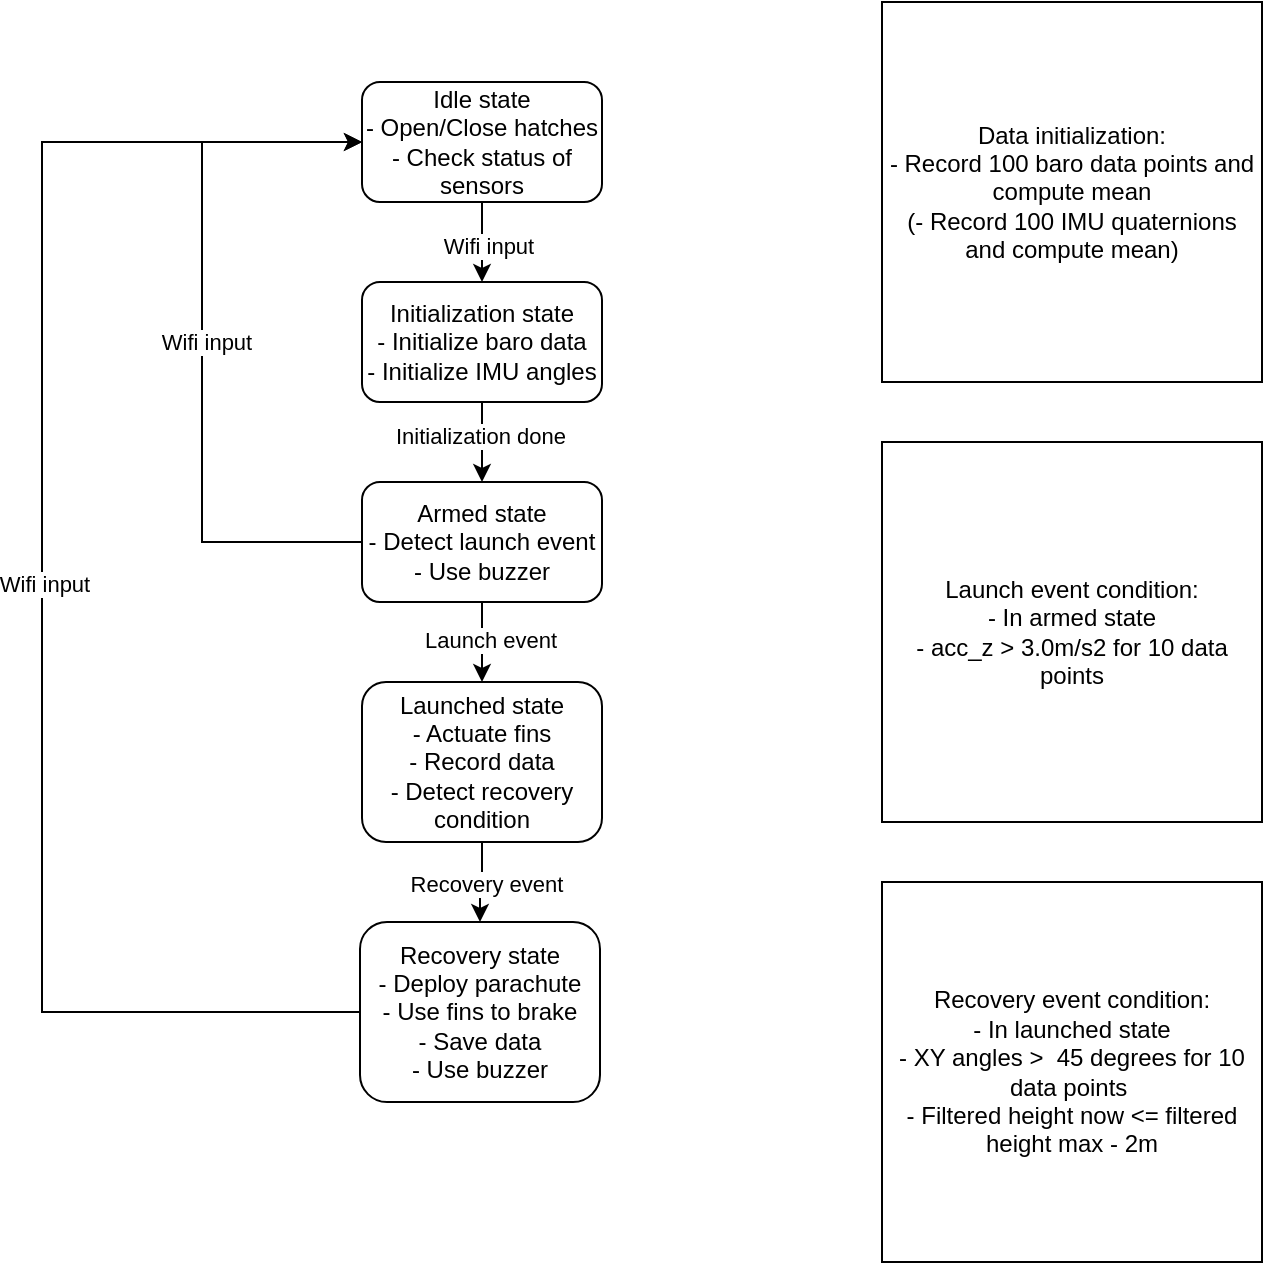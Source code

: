 <mxfile version="26.0.16">
  <diagram name="Page-1" id="zjHgKJbdeffd96WjFTjJ">
    <mxGraphModel dx="1218" dy="1786" grid="1" gridSize="10" guides="1" tooltips="1" connect="1" arrows="1" fold="1" page="1" pageScale="1" pageWidth="850" pageHeight="1100" math="0" shadow="0">
      <root>
        <mxCell id="0" />
        <mxCell id="1" parent="0" />
        <mxCell id="TAUKc0z-lA3_6zsRZBN2-16" style="edgeStyle=orthogonalEdgeStyle;rounded=0;orthogonalLoop=1;jettySize=auto;html=1;exitX=0.5;exitY=1;exitDx=0;exitDy=0;" parent="1" source="TAUKc0z-lA3_6zsRZBN2-1" target="TAUKc0z-lA3_6zsRZBN2-13" edge="1">
          <mxGeometry relative="1" as="geometry" />
        </mxCell>
        <mxCell id="TAUKc0z-lA3_6zsRZBN2-19" value="Wifi input" style="edgeLabel;html=1;align=center;verticalAlign=middle;resizable=0;points=[];" parent="TAUKc0z-lA3_6zsRZBN2-16" vertex="1" connectable="0">
          <mxGeometry x="0.064" y="3" relative="1" as="geometry">
            <mxPoint as="offset" />
          </mxGeometry>
        </mxCell>
        <mxCell id="TAUKc0z-lA3_6zsRZBN2-1" value="Idle state&lt;div&gt;- Open/Close hatches&lt;/div&gt;&lt;div&gt;- Check status of sensors&lt;/div&gt;" style="rounded=1;whiteSpace=wrap;html=1;" parent="1" vertex="1">
          <mxGeometry x="210" y="20" width="120" height="60" as="geometry" />
        </mxCell>
        <mxCell id="TAUKc0z-lA3_6zsRZBN2-8" style="edgeStyle=orthogonalEdgeStyle;rounded=0;orthogonalLoop=1;jettySize=auto;html=1;exitX=0.5;exitY=1;exitDx=0;exitDy=0;" parent="1" source="TAUKc0z-lA3_6zsRZBN2-2" target="TAUKc0z-lA3_6zsRZBN2-5" edge="1">
          <mxGeometry relative="1" as="geometry" />
        </mxCell>
        <mxCell id="TAUKc0z-lA3_6zsRZBN2-21" value="Launch event" style="edgeLabel;html=1;align=center;verticalAlign=middle;resizable=0;points=[];" parent="TAUKc0z-lA3_6zsRZBN2-8" vertex="1" connectable="0">
          <mxGeometry x="-0.061" y="4" relative="1" as="geometry">
            <mxPoint as="offset" />
          </mxGeometry>
        </mxCell>
        <mxCell id="TAUKc0z-lA3_6zsRZBN2-23" style="edgeStyle=orthogonalEdgeStyle;rounded=0;orthogonalLoop=1;jettySize=auto;html=1;entryX=0;entryY=0.5;entryDx=0;entryDy=0;exitX=0;exitY=0.5;exitDx=0;exitDy=0;" parent="1" source="TAUKc0z-lA3_6zsRZBN2-2" target="TAUKc0z-lA3_6zsRZBN2-1" edge="1">
          <mxGeometry relative="1" as="geometry">
            <mxPoint x="190" y="220.0" as="sourcePoint" />
            <mxPoint x="130" y="50.0" as="targetPoint" />
            <Array as="points">
              <mxPoint x="130" y="250" />
              <mxPoint x="130" y="50" />
            </Array>
          </mxGeometry>
        </mxCell>
        <mxCell id="TAUKc0z-lA3_6zsRZBN2-24" value="Wifi input" style="edgeLabel;html=1;align=center;verticalAlign=middle;resizable=0;points=[];" parent="TAUKc0z-lA3_6zsRZBN2-23" vertex="1" connectable="0">
          <mxGeometry x="0.002" y="-2" relative="1" as="geometry">
            <mxPoint as="offset" />
          </mxGeometry>
        </mxCell>
        <mxCell id="TAUKc0z-lA3_6zsRZBN2-2" value="Armed state&lt;div&gt;- Detect launch event&lt;/div&gt;&lt;div&gt;- Use buzzer&lt;/div&gt;" style="rounded=1;whiteSpace=wrap;html=1;" parent="1" vertex="1">
          <mxGeometry x="210" y="220" width="120" height="60" as="geometry" />
        </mxCell>
        <mxCell id="TAUKc0z-lA3_6zsRZBN2-9" style="edgeStyle=orthogonalEdgeStyle;rounded=0;orthogonalLoop=1;jettySize=auto;html=1;exitX=0.5;exitY=1;exitDx=0;exitDy=0;entryX=0.5;entryY=0;entryDx=0;entryDy=0;" parent="1" source="TAUKc0z-lA3_6zsRZBN2-5" target="TAUKc0z-lA3_6zsRZBN2-6" edge="1">
          <mxGeometry relative="1" as="geometry" />
        </mxCell>
        <mxCell id="TAUKc0z-lA3_6zsRZBN2-22" value="Recovery event" style="edgeLabel;html=1;align=center;verticalAlign=middle;resizable=0;points=[];" parent="TAUKc0z-lA3_6zsRZBN2-9" vertex="1" connectable="0">
          <mxGeometry x="-0.024" y="3" relative="1" as="geometry">
            <mxPoint x="2" y="-2" as="offset" />
          </mxGeometry>
        </mxCell>
        <mxCell id="TAUKc0z-lA3_6zsRZBN2-5" value="Launched state&lt;div&gt;- Actuate fins&lt;/div&gt;&lt;div&gt;- Record data&lt;/div&gt;&lt;div&gt;- Detect recovery condition&lt;/div&gt;" style="rounded=1;whiteSpace=wrap;html=1;" parent="1" vertex="1">
          <mxGeometry x="210" y="320" width="120" height="80" as="geometry" />
        </mxCell>
        <mxCell id="Vt_5AffX_R2UQ4qY72oQ-1" style="edgeStyle=orthogonalEdgeStyle;rounded=0;orthogonalLoop=1;jettySize=auto;html=1;entryX=0;entryY=0.5;entryDx=0;entryDy=0;" parent="1" source="TAUKc0z-lA3_6zsRZBN2-6" target="TAUKc0z-lA3_6zsRZBN2-1" edge="1">
          <mxGeometry relative="1" as="geometry">
            <Array as="points">
              <mxPoint x="50" y="485" />
              <mxPoint x="50" y="50" />
            </Array>
          </mxGeometry>
        </mxCell>
        <mxCell id="Vt_5AffX_R2UQ4qY72oQ-2" value="Wifi input" style="edgeLabel;html=1;align=center;verticalAlign=middle;resizable=0;points=[];" parent="Vt_5AffX_R2UQ4qY72oQ-1" vertex="1" connectable="0">
          <mxGeometry x="-0.011" y="-1" relative="1" as="geometry">
            <mxPoint as="offset" />
          </mxGeometry>
        </mxCell>
        <mxCell id="TAUKc0z-lA3_6zsRZBN2-6" value="Recovery state&lt;div&gt;- Deploy parachute&lt;/div&gt;&lt;div&gt;- Use fins to brake&lt;/div&gt;&lt;div&gt;- Save data&lt;/div&gt;&lt;div&gt;- Use buzzer&lt;/div&gt;" style="rounded=1;whiteSpace=wrap;html=1;" parent="1" vertex="1">
          <mxGeometry x="209" y="440" width="120" height="90" as="geometry" />
        </mxCell>
        <mxCell id="TAUKc0z-lA3_6zsRZBN2-12" value="Launch event condition:&lt;div&gt;- In armed state&lt;/div&gt;&lt;div&gt;- acc_z &amp;gt; 3.0m/s2 for 10 data points&lt;/div&gt;" style="whiteSpace=wrap;html=1;aspect=fixed;" parent="1" vertex="1">
          <mxGeometry x="470" y="200" width="190" height="190" as="geometry" />
        </mxCell>
        <mxCell id="TAUKc0z-lA3_6zsRZBN2-15" style="edgeStyle=orthogonalEdgeStyle;rounded=0;orthogonalLoop=1;jettySize=auto;html=1;exitX=0.5;exitY=1;exitDx=0;exitDy=0;" parent="1" source="TAUKc0z-lA3_6zsRZBN2-13" target="TAUKc0z-lA3_6zsRZBN2-2" edge="1">
          <mxGeometry relative="1" as="geometry" />
        </mxCell>
        <mxCell id="TAUKc0z-lA3_6zsRZBN2-20" value="Initialization done" style="edgeLabel;html=1;align=center;verticalAlign=middle;resizable=0;points=[];" parent="TAUKc0z-lA3_6zsRZBN2-15" vertex="1" connectable="0">
          <mxGeometry x="-0.144" y="-1" relative="1" as="geometry">
            <mxPoint as="offset" />
          </mxGeometry>
        </mxCell>
        <mxCell id="TAUKc0z-lA3_6zsRZBN2-13" value="Initialization state&lt;div&gt;- Initialize baro data&lt;/div&gt;&lt;div&gt;- Initialize IMU angles&lt;/div&gt;" style="rounded=1;whiteSpace=wrap;html=1;" parent="1" vertex="1">
          <mxGeometry x="210" y="120" width="120" height="60" as="geometry" />
        </mxCell>
        <mxCell id="TAUKc0z-lA3_6zsRZBN2-17" value="Data initialization:&lt;div&gt;- Record 100 baro data points and compute mean&lt;/div&gt;&lt;div&gt;(- Record 100 IMU quaternions and compute mean)&lt;/div&gt;" style="whiteSpace=wrap;html=1;aspect=fixed;" parent="1" vertex="1">
          <mxGeometry x="470" y="-20" width="190" height="190" as="geometry" />
        </mxCell>
        <mxCell id="TAUKc0z-lA3_6zsRZBN2-18" value="Recovery event condition:&lt;div&gt;- In launched state&lt;/div&gt;&lt;div&gt;- XY angles &amp;gt;&amp;nbsp; 45 degrees for 10 data points&lt;span style=&quot;background-color: transparent; color: light-dark(rgb(0, 0, 0), rgb(255, 255, 255));&quot;&gt;&amp;nbsp;&lt;/span&gt;&lt;/div&gt;&lt;div&gt;&lt;span style=&quot;background-color: transparent; color: light-dark(rgb(0, 0, 0), rgb(255, 255, 255));&quot;&gt;- Filtered height now &amp;lt;= filtered height max - 2m&lt;/span&gt;&lt;/div&gt;" style="whiteSpace=wrap;html=1;aspect=fixed;" parent="1" vertex="1">
          <mxGeometry x="470" y="420" width="190" height="190" as="geometry" />
        </mxCell>
      </root>
    </mxGraphModel>
  </diagram>
</mxfile>
